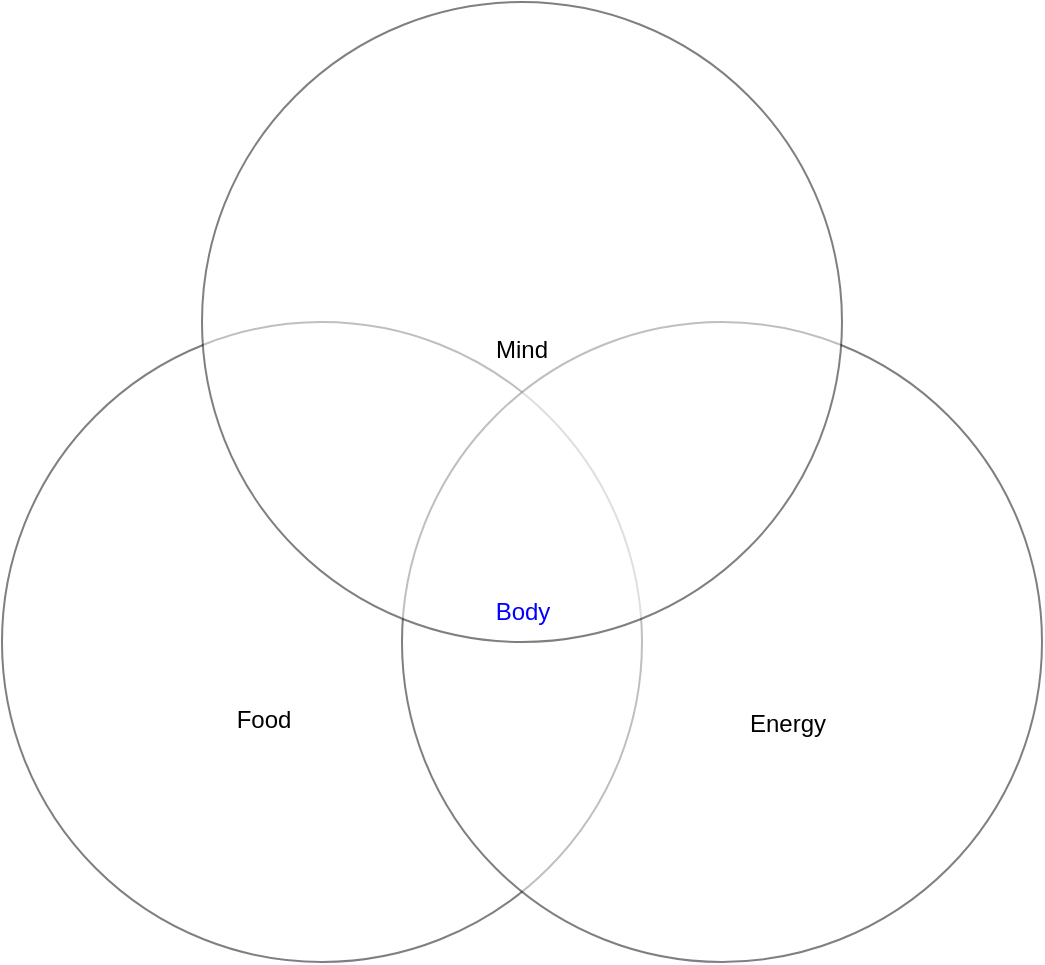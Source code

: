 <mxfile version="26.0.5">
  <diagram name="Page-1" id="Qa73W8nw9gtAEAMgE2KS">
    <mxGraphModel dx="1434" dy="876" grid="0" gridSize="10" guides="1" tooltips="1" connect="1" arrows="1" fold="1" page="1" pageScale="1" pageWidth="850" pageHeight="1100" math="0" shadow="0">
      <root>
        <mxCell id="0" />
        <mxCell id="1" parent="0" />
        <mxCell id="iv6oOa5ACZCAxFHoa43c-1" value="" style="ellipse;whiteSpace=wrap;aspect=fixed;opacity=50;" vertex="1" parent="1">
          <mxGeometry x="200" y="320" width="320" height="320" as="geometry" />
        </mxCell>
        <mxCell id="iv6oOa5ACZCAxFHoa43c-2" value="" style="ellipse;whiteSpace=wrap;aspect=fixed;opacity=50;" vertex="1" parent="1">
          <mxGeometry x="400" y="320" width="320" height="320" as="geometry" />
        </mxCell>
        <mxCell id="iv6oOa5ACZCAxFHoa43c-3" value="" style="ellipse;whiteSpace=wrap;aspect=fixed;opacity=50;" vertex="1" parent="1">
          <mxGeometry x="300" y="160" width="320" height="320" as="geometry" />
        </mxCell>
        <mxCell id="iv6oOa5ACZCAxFHoa43c-7" value="Food" style="shape=image;verticalAlign=top;verticalLabelPosition=bottom;labelBackgroundColor=#ffffff;imageAspect=0;aspect=fixed;image=https://cdn1.iconfinder.com/data/icons/ionicons-outline-vol-2/512/nutrition-outline-128.png" vertex="1" parent="1">
          <mxGeometry x="304" y="451" width="54" height="54" as="geometry" />
        </mxCell>
        <mxCell id="iv6oOa5ACZCAxFHoa43c-9" value="Mind" style="shape=image;verticalAlign=top;verticalLabelPosition=bottom;labelBackgroundColor=#ffffff;imageAspect=0;aspect=fixed;image=https://cdn2.iconfinder.com/data/icons/boxicons-regular-vol-1/24/bx-brain-128.png" vertex="1" parent="1">
          <mxGeometry x="433" y="266" width="54" height="54" as="geometry" />
        </mxCell>
        <UserObject label="Body" link="https://hezen.us/body/" linkTarget="_blank" id="iv6oOa5ACZCAxFHoa43c-12">
          <mxCell style="shape=image;verticalAlign=top;verticalLabelPosition=bottom;labelBackgroundColor=#ffffff;imageAspect=0;aspect=fixed;image=https://cdn1.iconfinder.com/data/icons/dompicon-glyph-fitness-diet/256/meditation-yoga-retreat-fitness-diet-128.png;fontColor=#0000FF;" vertex="1" parent="1">
            <mxGeometry x="433" y="396" width="55" height="55" as="geometry" />
          </mxCell>
        </UserObject>
        <mxCell id="iv6oOa5ACZCAxFHoa43c-14" value="Energy" style="shape=image;verticalAlign=top;verticalLabelPosition=bottom;labelBackgroundColor=#ffffff;imageAspect=0;aspect=fixed;image=https://cdn1.iconfinder.com/data/icons/bootstrap-vol-3/16/lightning-charge-128.png" vertex="1" parent="1">
          <mxGeometry x="566" y="453" width="54" height="54" as="geometry" />
        </mxCell>
      </root>
    </mxGraphModel>
  </diagram>
</mxfile>
